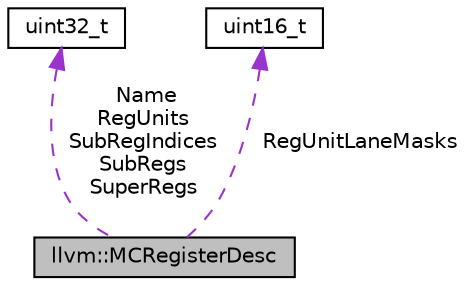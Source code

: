 digraph "llvm::MCRegisterDesc"
{
 // LATEX_PDF_SIZE
  bgcolor="transparent";
  edge [fontname="Helvetica",fontsize="10",labelfontname="Helvetica",labelfontsize="10"];
  node [fontname="Helvetica",fontsize="10",shape="box"];
  Node1 [label="llvm::MCRegisterDesc",height=0.2,width=0.4,color="black", fillcolor="grey75", style="filled", fontcolor="black",tooltip="MCRegisterDesc - This record contains information about a particular register."];
  Node2 -> Node1 [dir="back",color="darkorchid3",fontsize="10",style="dashed",label=" Name\nRegUnits\nSubRegIndices\nSubRegs\nSuperRegs" ,fontname="Helvetica"];
  Node2 [label="uint32_t",height=0.2,width=0.4,color="black",URL="$classuint32__t.html",tooltip=" "];
  Node3 -> Node1 [dir="back",color="darkorchid3",fontsize="10",style="dashed",label=" RegUnitLaneMasks" ,fontname="Helvetica"];
  Node3 [label="uint16_t",height=0.2,width=0.4,color="black",tooltip=" "];
}
